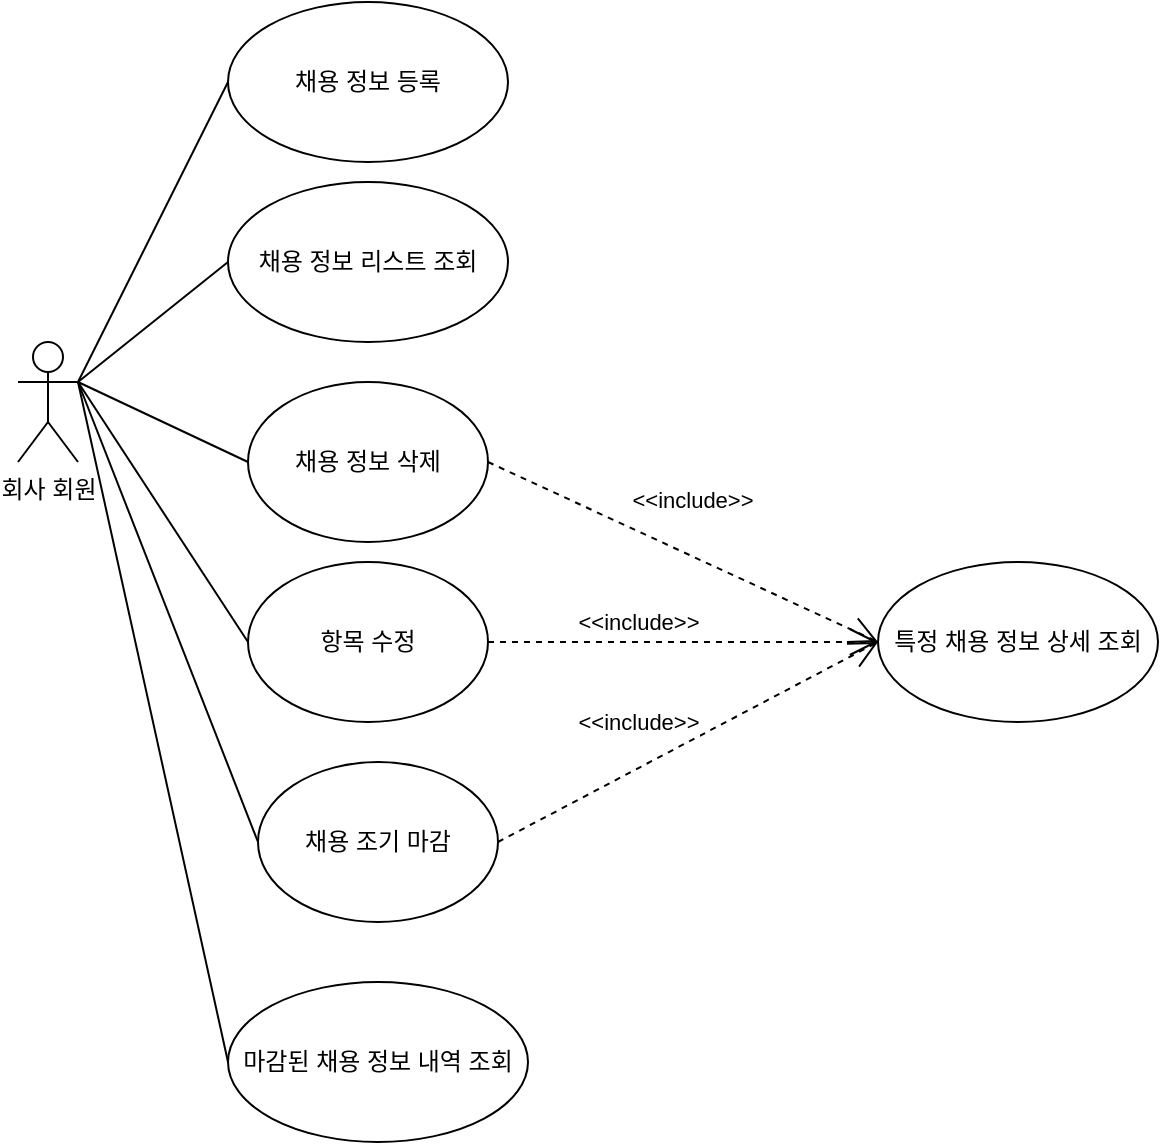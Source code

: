 <mxfile version="21.1.6" type="device">
  <diagram id="C5RBs43oDa-KdzZeNtuy" name="Page-1">
    <mxGraphModel dx="1050" dy="573" grid="1" gridSize="10" guides="1" tooltips="1" connect="1" arrows="1" fold="1" page="1" pageScale="1" pageWidth="827" pageHeight="1169" math="0" shadow="0">
      <root>
        <mxCell id="WIyWlLk6GJQsqaUBKTNV-0" />
        <mxCell id="WIyWlLk6GJQsqaUBKTNV-1" parent="WIyWlLk6GJQsqaUBKTNV-0" />
        <mxCell id="oAT_wSunWqjJyy9Cvq9I-0" value="회사 회원" style="shape=umlActor;verticalLabelPosition=bottom;verticalAlign=top;html=1;outlineConnect=0;" parent="WIyWlLk6GJQsqaUBKTNV-1" vertex="1">
          <mxGeometry x="40" y="210" width="30" height="60" as="geometry" />
        </mxCell>
        <mxCell id="oAT_wSunWqjJyy9Cvq9I-1" value="채용 정보 등록" style="ellipse;whiteSpace=wrap;html=1;" parent="WIyWlLk6GJQsqaUBKTNV-1" vertex="1">
          <mxGeometry x="145" y="40" width="140" height="80" as="geometry" />
        </mxCell>
        <mxCell id="oAT_wSunWqjJyy9Cvq9I-2" value="특정 채용 정보 상세 조회" style="ellipse;whiteSpace=wrap;html=1;" parent="WIyWlLk6GJQsqaUBKTNV-1" vertex="1">
          <mxGeometry x="470" y="320" width="140" height="80" as="geometry" />
        </mxCell>
        <mxCell id="oAT_wSunWqjJyy9Cvq9I-3" value="마감된 채용 정보 내역 조회" style="ellipse;whiteSpace=wrap;html=1;" parent="WIyWlLk6GJQsqaUBKTNV-1" vertex="1">
          <mxGeometry x="145" y="530" width="150" height="80" as="geometry" />
        </mxCell>
        <mxCell id="oAT_wSunWqjJyy9Cvq9I-4" value="" style="endArrow=none;html=1;rounded=0;entryX=0;entryY=0.5;entryDx=0;entryDy=0;exitX=1;exitY=0.333;exitDx=0;exitDy=0;exitPerimeter=0;" parent="WIyWlLk6GJQsqaUBKTNV-1" source="oAT_wSunWqjJyy9Cvq9I-0" target="oAT_wSunWqjJyy9Cvq9I-1" edge="1">
          <mxGeometry width="50" height="50" relative="1" as="geometry">
            <mxPoint x="100" y="160" as="sourcePoint" />
            <mxPoint x="130" y="110" as="targetPoint" />
          </mxGeometry>
        </mxCell>
        <mxCell id="oAT_wSunWqjJyy9Cvq9I-5" value="" style="endArrow=none;html=1;rounded=0;entryX=0;entryY=0.5;entryDx=0;entryDy=0;exitX=1;exitY=0.333;exitDx=0;exitDy=0;exitPerimeter=0;" parent="WIyWlLk6GJQsqaUBKTNV-1" source="oAT_wSunWqjJyy9Cvq9I-0" target="oAT_wSunWqjJyy9Cvq9I-3" edge="1">
          <mxGeometry width="50" height="50" relative="1" as="geometry">
            <mxPoint x="110" y="190" as="sourcePoint" />
            <mxPoint x="170" y="140" as="targetPoint" />
          </mxGeometry>
        </mxCell>
        <mxCell id="oAT_wSunWqjJyy9Cvq9I-6" value="채용 정보 리스트 조회" style="ellipse;whiteSpace=wrap;html=1;" parent="WIyWlLk6GJQsqaUBKTNV-1" vertex="1">
          <mxGeometry x="145" y="130" width="140" height="80" as="geometry" />
        </mxCell>
        <mxCell id="oAT_wSunWqjJyy9Cvq9I-7" value="&amp;lt;&amp;lt;include&amp;gt;&amp;gt;" style="endArrow=open;endSize=12;dashed=1;html=1;rounded=0;exitX=1;exitY=0.5;exitDx=0;exitDy=0;entryX=0;entryY=0.5;entryDx=0;entryDy=0;" parent="WIyWlLk6GJQsqaUBKTNV-1" source="oAT_wSunWqjJyy9Cvq9I-10" target="oAT_wSunWqjJyy9Cvq9I-2" edge="1">
          <mxGeometry x="-0.065" y="25" width="160" relative="1" as="geometry">
            <mxPoint x="360" y="260" as="sourcePoint" />
            <mxPoint x="290" y="240" as="targetPoint" />
            <mxPoint as="offset" />
          </mxGeometry>
        </mxCell>
        <mxCell id="oAT_wSunWqjJyy9Cvq9I-8" value="" style="endArrow=none;html=1;rounded=0;exitX=1;exitY=0.333;exitDx=0;exitDy=0;exitPerimeter=0;entryX=0;entryY=0.5;entryDx=0;entryDy=0;" parent="WIyWlLk6GJQsqaUBKTNV-1" source="oAT_wSunWqjJyy9Cvq9I-0" target="oAT_wSunWqjJyy9Cvq9I-6" edge="1">
          <mxGeometry width="50" height="50" relative="1" as="geometry">
            <mxPoint x="90" y="170" as="sourcePoint" />
            <mxPoint x="160" y="150" as="targetPoint" />
          </mxGeometry>
        </mxCell>
        <mxCell id="oAT_wSunWqjJyy9Cvq9I-9" value="항목 수정" style="ellipse;whiteSpace=wrap;html=1;" parent="WIyWlLk6GJQsqaUBKTNV-1" vertex="1">
          <mxGeometry x="155" y="320" width="120" height="80" as="geometry" />
        </mxCell>
        <mxCell id="oAT_wSunWqjJyy9Cvq9I-10" value="채용 정보 삭제" style="ellipse;whiteSpace=wrap;html=1;" parent="WIyWlLk6GJQsqaUBKTNV-1" vertex="1">
          <mxGeometry x="155" y="230" width="120" height="80" as="geometry" />
        </mxCell>
        <mxCell id="oAT_wSunWqjJyy9Cvq9I-11" value="채용 조기 마감" style="ellipse;whiteSpace=wrap;html=1;" parent="WIyWlLk6GJQsqaUBKTNV-1" vertex="1">
          <mxGeometry x="160" y="420" width="120" height="80" as="geometry" />
        </mxCell>
        <mxCell id="oAT_wSunWqjJyy9Cvq9I-12" value="&amp;lt;&amp;lt;include&amp;gt;&amp;gt;" style="endArrow=open;endSize=12;dashed=1;html=1;rounded=0;exitX=1;exitY=0.5;exitDx=0;exitDy=0;entryX=0;entryY=0.5;entryDx=0;entryDy=0;" parent="WIyWlLk6GJQsqaUBKTNV-1" source="oAT_wSunWqjJyy9Cvq9I-9" target="oAT_wSunWqjJyy9Cvq9I-2" edge="1">
          <mxGeometry x="-0.231" y="10" width="160" relative="1" as="geometry">
            <mxPoint x="285" y="280" as="sourcePoint" />
            <mxPoint x="480" y="410" as="targetPoint" />
            <mxPoint as="offset" />
          </mxGeometry>
        </mxCell>
        <mxCell id="oAT_wSunWqjJyy9Cvq9I-13" value="&amp;lt;&amp;lt;include&amp;gt;&amp;gt;" style="endArrow=open;endSize=12;dashed=1;html=1;rounded=0;exitX=1;exitY=0.5;exitDx=0;exitDy=0;entryX=0;entryY=0.5;entryDx=0;entryDy=0;" parent="WIyWlLk6GJQsqaUBKTNV-1" source="oAT_wSunWqjJyy9Cvq9I-11" target="oAT_wSunWqjJyy9Cvq9I-2" edge="1">
          <mxGeometry x="-0.163" y="20" width="160" relative="1" as="geometry">
            <mxPoint x="295" y="290" as="sourcePoint" />
            <mxPoint x="490" y="420" as="targetPoint" />
            <mxPoint as="offset" />
          </mxGeometry>
        </mxCell>
        <mxCell id="oAT_wSunWqjJyy9Cvq9I-14" value="" style="endArrow=none;html=1;rounded=0;entryX=0;entryY=0.5;entryDx=0;entryDy=0;" parent="WIyWlLk6GJQsqaUBKTNV-1" target="oAT_wSunWqjJyy9Cvq9I-10" edge="1">
          <mxGeometry width="50" height="50" relative="1" as="geometry">
            <mxPoint x="70" y="230" as="sourcePoint" />
            <mxPoint x="440" y="310" as="targetPoint" />
          </mxGeometry>
        </mxCell>
        <mxCell id="oAT_wSunWqjJyy9Cvq9I-15" value="" style="endArrow=none;html=1;rounded=0;entryX=0;entryY=0.5;entryDx=0;entryDy=0;" parent="WIyWlLk6GJQsqaUBKTNV-1" target="oAT_wSunWqjJyy9Cvq9I-9" edge="1">
          <mxGeometry width="50" height="50" relative="1" as="geometry">
            <mxPoint x="70" y="230" as="sourcePoint" />
            <mxPoint x="440" y="310" as="targetPoint" />
          </mxGeometry>
        </mxCell>
        <mxCell id="oAT_wSunWqjJyy9Cvq9I-16" value="" style="endArrow=none;html=1;rounded=0;entryX=0;entryY=0.5;entryDx=0;entryDy=0;" parent="WIyWlLk6GJQsqaUBKTNV-1" target="oAT_wSunWqjJyy9Cvq9I-11" edge="1">
          <mxGeometry width="50" height="50" relative="1" as="geometry">
            <mxPoint x="70" y="230" as="sourcePoint" />
            <mxPoint x="440" y="310" as="targetPoint" />
          </mxGeometry>
        </mxCell>
      </root>
    </mxGraphModel>
  </diagram>
</mxfile>
